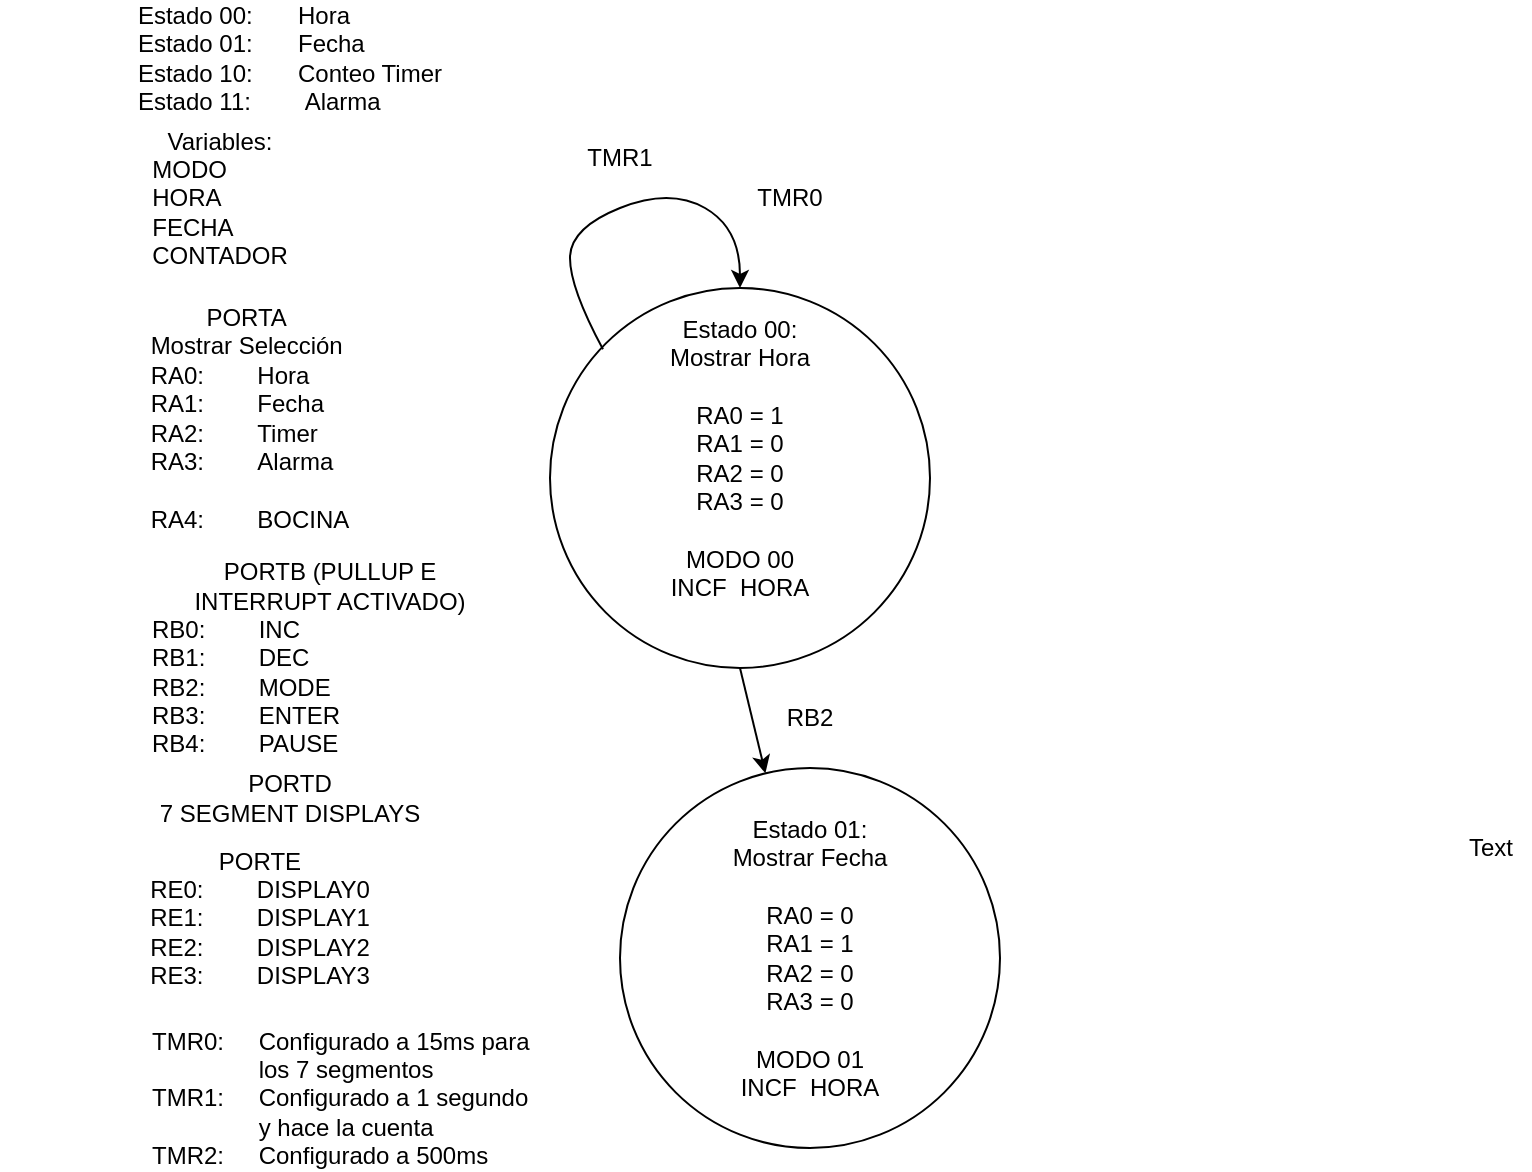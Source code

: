 <mxfile version="16.5.1" type="device" pages="2"><diagram id="Gr_EeppCSbYBgVQfpY1r" name="Main"><mxGraphModel dx="2410" dy="790" grid="1" gridSize="10" guides="1" tooltips="1" connect="1" arrows="1" fold="1" page="1" pageScale="1" pageWidth="827" pageHeight="1169" math="0" shadow="0"><root><mxCell id="0"/><mxCell id="1" parent="0"/><mxCell id="cNRRYEPP5C0ZT_NTlMy7-1" value="" style="ellipse;whiteSpace=wrap;html=1;aspect=fixed;" parent="1" vertex="1"><mxGeometry x="130" y="200" width="190" height="190" as="geometry"/></mxCell><mxCell id="cNRRYEPP5C0ZT_NTlMy7-2" value="Estado 00:&lt;br&gt;Mostrar Hora&lt;br&gt;&lt;br&gt;RA0 = 1&lt;br&gt;RA1 = 0&lt;br&gt;RA2 = 0&lt;br&gt;RA3 = 0&lt;br&gt;&lt;br&gt;MODO 00&lt;br&gt;INCF&amp;nbsp; HORA" style="text;html=1;strokeColor=none;fillColor=none;align=center;verticalAlign=middle;whiteSpace=wrap;rounded=0;" parent="1" vertex="1"><mxGeometry x="160" y="220" width="130" height="130" as="geometry"/></mxCell><mxCell id="cNRRYEPP5C0ZT_NTlMy7-3" value="&lt;div style=&quot;text-align: left&quot;&gt;&lt;span&gt;Estado 00:&lt;/span&gt;&lt;span&gt;&amp;nbsp;&lt;/span&gt;&lt;span style=&quot;white-space: pre&quot;&gt;&#9;&lt;/span&gt;&lt;span&gt;Hora&lt;/span&gt;&lt;/div&gt;&lt;div style=&quot;text-align: left&quot;&gt;&lt;span&gt;Estado 01: &lt;/span&gt;&lt;span style=&quot;white-space: pre&quot;&gt;&#9;&lt;/span&gt;&lt;span&gt;Fecha&lt;/span&gt;&lt;/div&gt;Estado 10:&lt;span style=&quot;white-space: pre&quot;&gt;&#9;&lt;/span&gt;Conteo Timer&lt;br&gt;&lt;div style=&quot;text-align: left&quot;&gt;&lt;span&gt;Estado 11&lt;/span&gt;&lt;span&gt;:&lt;span style=&quot;white-space: pre&quot;&gt;&#9;&lt;/span&gt;&lt;/span&gt;&lt;span&gt;&amp;nbsp;Alarma&lt;/span&gt;&lt;/div&gt;" style="text;html=1;strokeColor=none;fillColor=none;align=center;verticalAlign=middle;whiteSpace=wrap;rounded=0;" parent="1" vertex="1"><mxGeometry x="-145" y="70" width="290" height="30" as="geometry"/></mxCell><mxCell id="cNRRYEPP5C0ZT_NTlMy7-4" value="PORTA&amp;nbsp;&lt;br&gt;&lt;div style=&quot;text-align: left&quot;&gt;&lt;span&gt;Mostrar Selección&lt;/span&gt;&lt;/div&gt;&lt;div style=&quot;text-align: left&quot;&gt;&lt;span&gt;RA0:&lt;/span&gt;&lt;span style=&quot;white-space: pre&quot;&gt;&#9;&lt;/span&gt;&lt;span&gt;Hora&lt;/span&gt;&lt;/div&gt;&lt;div style=&quot;text-align: left&quot;&gt;&lt;span&gt;RA1:&lt;/span&gt;&lt;span style=&quot;white-space: pre&quot;&gt;&#9;&lt;/span&gt;&lt;span&gt;Fecha&lt;/span&gt;&lt;/div&gt;&lt;div style=&quot;text-align: left&quot;&gt;&lt;span&gt;RA2:&amp;nbsp;&lt;/span&gt;&lt;span style=&quot;white-space: pre&quot;&gt;&#9;&lt;/span&gt;&lt;span&gt;Timer&lt;/span&gt;&lt;/div&gt;&lt;div style=&quot;text-align: left&quot;&gt;&lt;span&gt;RA3:&lt;/span&gt;&lt;span style=&quot;white-space: pre&quot;&gt;&#9;&lt;/span&gt;&lt;span&gt;Alarma&lt;/span&gt;&lt;/div&gt;&lt;div style=&quot;text-align: left&quot;&gt;&lt;span&gt;&lt;br&gt;&lt;/span&gt;&lt;/div&gt;&lt;div style=&quot;text-align: left&quot;&gt;RA4:&amp;nbsp;&lt;span style=&quot;white-space: pre&quot;&gt;&#9;&lt;/span&gt;BOCINA&lt;/div&gt;" style="text;html=1;strokeColor=none;fillColor=none;align=center;verticalAlign=middle;whiteSpace=wrap;rounded=0;" parent="1" vertex="1"><mxGeometry x="-100" y="250" width="160" height="30" as="geometry"/></mxCell><mxCell id="cNRRYEPP5C0ZT_NTlMy7-6" value="Variables:&lt;br&gt;&lt;div style=&quot;text-align: left&quot;&gt;&lt;span&gt;MODO&amp;nbsp;&lt;/span&gt;&lt;/div&gt;&lt;div style=&quot;text-align: left&quot;&gt;&lt;span&gt;HORA&lt;/span&gt;&lt;/div&gt;&lt;div style=&quot;text-align: left&quot;&gt;&lt;span&gt;FECHA&lt;/span&gt;&lt;/div&gt;&lt;div style=&quot;text-align: left&quot;&gt;&lt;span&gt;CONTADOR&lt;/span&gt;&lt;/div&gt;" style="text;html=1;strokeColor=none;fillColor=none;align=center;verticalAlign=middle;whiteSpace=wrap;rounded=0;" parent="1" vertex="1"><mxGeometry x="-90" y="140" width="110" height="30" as="geometry"/></mxCell><mxCell id="cNRRYEPP5C0ZT_NTlMy7-7" value="PORTB (PULLUP E INTERRUPT ACTIVADO)&lt;br&gt;&lt;div style=&quot;text-align: left&quot;&gt;&lt;span&gt;RB0:&lt;/span&gt;&lt;span style=&quot;white-space: pre&quot;&gt;&#9;&lt;/span&gt;&lt;span&gt;INC&lt;/span&gt;&lt;/div&gt;&lt;div style=&quot;text-align: left&quot;&gt;&lt;span&gt;RB1:&lt;/span&gt;&lt;span style=&quot;white-space: pre&quot;&gt;&#9;&lt;/span&gt;&lt;span&gt;DEC&lt;br&gt;RB2:&lt;span style=&quot;white-space: pre&quot;&gt;&#9;&lt;/span&gt;MODE&lt;/span&gt;&lt;/div&gt;&lt;div style=&quot;text-align: left&quot;&gt;&lt;span&gt;RB3:&lt;/span&gt;&lt;span style=&quot;white-space: pre&quot;&gt;&#9;&lt;/span&gt;&lt;span&gt;ENTER&lt;/span&gt;&lt;/div&gt;&lt;div style=&quot;text-align: left&quot;&gt;&lt;span&gt;RB4:&lt;/span&gt;&lt;span style=&quot;white-space: pre&quot;&gt;&#9;&lt;/span&gt;&lt;span&gt;PAUSE&lt;/span&gt;&lt;/div&gt;" style="text;html=1;strokeColor=none;fillColor=none;align=center;verticalAlign=middle;whiteSpace=wrap;rounded=0;" parent="1" vertex="1"><mxGeometry x="-70" y="340" width="180" height="90" as="geometry"/></mxCell><mxCell id="cNRRYEPP5C0ZT_NTlMy7-8" value="PORTD&lt;br&gt;7 SEGMENT DISPLAYS" style="text;html=1;strokeColor=none;fillColor=none;align=center;verticalAlign=middle;whiteSpace=wrap;rounded=0;" parent="1" vertex="1"><mxGeometry x="-90" y="430" width="180" height="50" as="geometry"/></mxCell><mxCell id="cNRRYEPP5C0ZT_NTlMy7-10" value="PORTE&lt;br&gt;&lt;div style=&quot;text-align: left&quot;&gt;&lt;span&gt;RE0:&lt;/span&gt;&lt;span style=&quot;white-space: pre&quot;&gt;&#9;&lt;/span&gt;&lt;span&gt;DISPLAY0&lt;/span&gt;&lt;/div&gt;&lt;div style=&quot;text-align: left&quot;&gt;&lt;span&gt;RE1:&lt;/span&gt;&lt;span style=&quot;white-space: pre&quot;&gt;&#9;&lt;/span&gt;&lt;span&gt;DISPLAY1&lt;/span&gt;&lt;/div&gt;&lt;div style=&quot;text-align: left&quot;&gt;&lt;span&gt;RE2:&lt;/span&gt;&lt;span style=&quot;white-space: pre&quot;&gt;&#9;&lt;/span&gt;&lt;span&gt;DISPLAY2&lt;/span&gt;&lt;/div&gt;&lt;div style=&quot;text-align: left&quot;&gt;&lt;span&gt;RE3:&lt;/span&gt;&lt;span style=&quot;white-space: pre&quot;&gt;&#9;&lt;/span&gt;&lt;span&gt;DISPLAY3&lt;/span&gt;&lt;/div&gt;" style="text;html=1;strokeColor=none;fillColor=none;align=center;verticalAlign=middle;whiteSpace=wrap;rounded=0;" parent="1" vertex="1"><mxGeometry x="-110" y="480" width="190" height="70" as="geometry"/></mxCell><mxCell id="cNRRYEPP5C0ZT_NTlMy7-12" value="" style="ellipse;whiteSpace=wrap;html=1;aspect=fixed;" parent="1" vertex="1"><mxGeometry x="165" y="440" width="190" height="190" as="geometry"/></mxCell><mxCell id="cNRRYEPP5C0ZT_NTlMy7-13" value="" style="endArrow=classic;html=1;rounded=0;exitX=0.5;exitY=1;exitDx=0;exitDy=0;" parent="1" source="cNRRYEPP5C0ZT_NTlMy7-1" target="cNRRYEPP5C0ZT_NTlMy7-12" edge="1"><mxGeometry width="50" height="50" relative="1" as="geometry"><mxPoint x="280" y="370" as="sourcePoint"/><mxPoint x="330" y="320" as="targetPoint"/></mxGeometry></mxCell><mxCell id="cNRRYEPP5C0ZT_NTlMy7-15" value="RB2" style="text;html=1;strokeColor=none;fillColor=none;align=center;verticalAlign=middle;whiteSpace=wrap;rounded=0;" parent="1" vertex="1"><mxGeometry x="230" y="400" width="60" height="30" as="geometry"/></mxCell><mxCell id="cNRRYEPP5C0ZT_NTlMy7-17" value="" style="curved=1;endArrow=classic;html=1;rounded=0;entryX=0.5;entryY=0;entryDx=0;entryDy=0;exitX=-0.027;exitY=0.082;exitDx=0;exitDy=0;exitPerimeter=0;" parent="1" source="cNRRYEPP5C0ZT_NTlMy7-2" target="cNRRYEPP5C0ZT_NTlMy7-1" edge="1"><mxGeometry width="50" height="50" relative="1" as="geometry"><mxPoint x="160" y="220" as="sourcePoint"/><mxPoint x="220" y="170" as="targetPoint"/><Array as="points"><mxPoint x="140" y="200"/><mxPoint x="140" y="170"/><mxPoint x="190" y="150"/><mxPoint x="225" y="170"/></Array></mxGeometry></mxCell><mxCell id="cNRRYEPP5C0ZT_NTlMy7-18" value="TMR1" style="text;html=1;strokeColor=none;fillColor=none;align=center;verticalAlign=middle;whiteSpace=wrap;rounded=0;" parent="1" vertex="1"><mxGeometry x="135" y="120" width="60" height="30" as="geometry"/></mxCell><mxCell id="cNRRYEPP5C0ZT_NTlMy7-19" value="&lt;div style=&quot;text-align: left&quot;&gt;&lt;span&gt;TMR0:&lt;/span&gt;&lt;span style=&quot;white-space: pre&quot;&gt;&#9;&lt;/span&gt;&lt;span&gt;Configurado a 15ms para &lt;span style=&quot;white-space: pre&quot;&gt;&#9;&lt;/span&gt;&lt;span style=&quot;white-space: pre&quot;&gt;&#9;&lt;/span&gt;los 7 segmentos&lt;/span&gt;&lt;/div&gt;&lt;div style=&quot;text-align: left&quot;&gt;&lt;span&gt;TMR1:&lt;/span&gt;&lt;span style=&quot;white-space: pre&quot;&gt;&#9;&lt;/span&gt;&lt;span&gt;Configurado a 1 segundo &lt;span style=&quot;white-space: pre&quot;&gt;&#9;&lt;/span&gt;&lt;span style=&quot;white-space: pre&quot;&gt;&#9;&lt;/span&gt;y hace la cuenta&lt;/span&gt;&lt;/div&gt;&lt;div style=&quot;text-align: left&quot;&gt;&lt;span&gt;TMR2:&lt;/span&gt;&lt;span style=&quot;white-space: pre&quot;&gt;&#9;&lt;/span&gt;&lt;span&gt;Configurado a 500ms&lt;/span&gt;&lt;/div&gt;" style="text;html=1;strokeColor=none;fillColor=none;align=center;verticalAlign=middle;whiteSpace=wrap;rounded=0;" parent="1" vertex="1"><mxGeometry x="-70" y="580" width="200" height="50" as="geometry"/></mxCell><mxCell id="cNRRYEPP5C0ZT_NTlMy7-20" value="Estado 01:&lt;br&gt;Mostrar Fecha&lt;br&gt;&lt;br&gt;RA0 = 0&lt;br&gt;RA1 = 1&lt;br&gt;RA2 = 0&lt;br&gt;RA3 = 0&lt;br&gt;&lt;br&gt;MODO 01&lt;br&gt;INCF&amp;nbsp; HORA" style="text;html=1;strokeColor=none;fillColor=none;align=center;verticalAlign=middle;whiteSpace=wrap;rounded=0;" parent="1" vertex="1"><mxGeometry x="195" y="470" width="130" height="130" as="geometry"/></mxCell><mxCell id="cNRRYEPP5C0ZT_NTlMy7-23" value="TMR0" style="text;html=1;strokeColor=none;fillColor=none;align=center;verticalAlign=middle;whiteSpace=wrap;rounded=0;" parent="1" vertex="1"><mxGeometry x="220" y="140" width="60" height="30" as="geometry"/></mxCell><mxCell id="nHlx8_g9PMwMy-zynzCO-1" value="Text" style="text;html=1;align=center;verticalAlign=middle;resizable=0;points=[];autosize=1;strokeColor=none;fillColor=none;" parent="1" vertex="1"><mxGeometry x="580" y="470" width="40" height="20" as="geometry"/></mxCell></root></mxGraphModel></diagram><diagram id="HKA0v94JL3JW4DTDYr9N" name="7 Segment Display"><mxGraphModel dx="607" dy="790" grid="1" gridSize="10" guides="1" tooltips="1" connect="1" arrows="1" fold="1" page="1" pageScale="1" pageWidth="827" pageHeight="1169" math="0" shadow="0"><root><mxCell id="li6h-Ig_jES5MUSbyXgH-0"/><mxCell id="li6h-Ig_jES5MUSbyXgH-1" parent="li6h-Ig_jES5MUSbyXgH-0"/><mxCell id="aTTwHtgDtKmCL8rtAwbS-0" value="" style="ellipse;whiteSpace=wrap;html=1;aspect=fixed;" vertex="1" parent="li6h-Ig_jES5MUSbyXgH-1"><mxGeometry x="90" y="40" width="190" height="190" as="geometry"/></mxCell><mxCell id="aTTwHtgDtKmCL8rtAwbS-1" value="Estado 00:&lt;br&gt;7 Segment Display 0&lt;br&gt;&lt;br&gt;BAN1 = 0&lt;br&gt;BAN0 = 0&lt;br&gt;&lt;br&gt;BSF&lt;span&gt;&#9;&lt;/span&gt;&lt;span&gt;&#9;&lt;/span&gt;RE0&lt;br&gt;BCF&lt;span&gt;&#9;&lt;/span&gt;&lt;span&gt;&#9;&lt;/span&gt;RE1&lt;br&gt;BCF&lt;span&gt;&#9;&lt;/span&gt;&lt;span&gt;&#9;&lt;/span&gt;RE2&lt;br&gt;BCF&lt;span&gt;&#9;&lt;/span&gt;&lt;span&gt;&#9;&lt;/span&gt;RC7" style="text;html=1;strokeColor=none;fillColor=none;align=center;verticalAlign=middle;whiteSpace=wrap;rounded=0;" vertex="1" parent="li6h-Ig_jES5MUSbyXgH-1"><mxGeometry x="120" y="60" width="130" height="130" as="geometry"/></mxCell><mxCell id="aTTwHtgDtKmCL8rtAwbS-2" value="" style="ellipse;whiteSpace=wrap;html=1;aspect=fixed;" vertex="1" parent="li6h-Ig_jES5MUSbyXgH-1"><mxGeometry x="130" y="280" width="190" height="190" as="geometry"/></mxCell><mxCell id="aTTwHtgDtKmCL8rtAwbS-3" value="" style="endArrow=classic;html=1;rounded=0;exitX=0.5;exitY=1;exitDx=0;exitDy=0;entryX=0.5;entryY=0;entryDx=0;entryDy=0;" edge="1" parent="li6h-Ig_jES5MUSbyXgH-1" source="aTTwHtgDtKmCL8rtAwbS-0" target="aTTwHtgDtKmCL8rtAwbS-2"><mxGeometry width="50" height="50" relative="1" as="geometry"><mxPoint x="230" y="210" as="sourcePoint"/><mxPoint x="280" y="160" as="targetPoint"/></mxGeometry></mxCell><mxCell id="aTTwHtgDtKmCL8rtAwbS-4" value="BAN0" style="text;html=1;strokeColor=none;fillColor=none;align=center;verticalAlign=middle;whiteSpace=wrap;rounded=0;" vertex="1" parent="li6h-Ig_jES5MUSbyXgH-1"><mxGeometry x="210" y="240" width="60" height="30" as="geometry"/></mxCell><mxCell id="aTTwHtgDtKmCL8rtAwbS-6" value="" style="ellipse;whiteSpace=wrap;html=1;aspect=fixed;" vertex="1" parent="li6h-Ig_jES5MUSbyXgH-1"><mxGeometry x="450" y="280" width="190" height="190" as="geometry"/></mxCell><mxCell id="aTTwHtgDtKmCL8rtAwbS-7" value="" style="ellipse;whiteSpace=wrap;html=1;aspect=fixed;" vertex="1" parent="li6h-Ig_jES5MUSbyXgH-1"><mxGeometry x="410" y="40" width="190" height="190" as="geometry"/></mxCell><mxCell id="aTTwHtgDtKmCL8rtAwbS-8" value="&lt;span style=&quot;color: rgb(0 , 0 , 0) ; font-family: &amp;#34;helvetica&amp;#34; ; font-size: 12px ; font-style: normal ; font-weight: 400 ; letter-spacing: normal ; text-align: center ; text-indent: 0px ; text-transform: none ; word-spacing: 0px ; background-color: rgb(248 , 249 , 250) ; display: inline ; float: none&quot;&gt;7 Segment&amp;nbsp;&lt;/span&gt;" style="text;whiteSpace=wrap;html=1;" vertex="1" parent="li6h-Ig_jES5MUSbyXgH-1"><mxGeometry x="10" y="10" width="90" height="30" as="geometry"/></mxCell><mxCell id="aTTwHtgDtKmCL8rtAwbS-9" value="Estado 01:&lt;br&gt;7 Segment Display 1&lt;br&gt;&lt;br&gt;BAN0 = 1&lt;br&gt;BAN1 = 0&lt;br&gt;&lt;br&gt;BCF&lt;span&gt;&#9;&lt;/span&gt;&lt;span&gt;&#9;&lt;/span&gt;RE0&lt;br&gt;BSF&lt;span&gt;&#9;&lt;/span&gt;&lt;span&gt;&#9;&lt;/span&gt;RE1&lt;br&gt;BCF&lt;span&gt;&#9;&lt;/span&gt;&lt;span&gt;&#9;&lt;/span&gt;RE2&lt;br&gt;BCF&lt;span&gt;&#9;&lt;/span&gt;&lt;span&gt;&#9;&lt;/span&gt;RC7" style="text;html=1;strokeColor=none;fillColor=none;align=center;verticalAlign=middle;whiteSpace=wrap;rounded=0;" vertex="1" parent="li6h-Ig_jES5MUSbyXgH-1"><mxGeometry x="160" y="300" width="130" height="130" as="geometry"/></mxCell><mxCell id="aTTwHtgDtKmCL8rtAwbS-10" value="Estado 10:&lt;br&gt;7 Segment Display 2&lt;br&gt;&lt;br&gt;BAN0 = 1&lt;br&gt;BAN1 = 0&lt;br&gt;&lt;br&gt;BCF&lt;span&gt;&#9;&lt;/span&gt;&lt;span&gt;&#9;&lt;/span&gt;RE0&lt;br&gt;BCF&lt;span&gt;&#9;&lt;/span&gt;&lt;span&gt;&#9;&lt;/span&gt;RE1&lt;br&gt;BSF&lt;span&gt;&#9;&lt;/span&gt;&lt;span&gt;&#9;&lt;/span&gt;RE2&lt;br&gt;BCF&lt;span&gt;&#9;&lt;/span&gt;&lt;span&gt;&#9;&lt;/span&gt;RC7" style="text;html=1;strokeColor=none;fillColor=none;align=center;verticalAlign=middle;whiteSpace=wrap;rounded=0;" vertex="1" parent="li6h-Ig_jES5MUSbyXgH-1"><mxGeometry x="480" y="300" width="130" height="130" as="geometry"/></mxCell><mxCell id="aTTwHtgDtKmCL8rtAwbS-11" value="" style="endArrow=classic;html=1;rounded=0;exitX=1;exitY=0.5;exitDx=0;exitDy=0;entryX=0;entryY=0.5;entryDx=0;entryDy=0;" edge="1" parent="li6h-Ig_jES5MUSbyXgH-1" source="aTTwHtgDtKmCL8rtAwbS-2" target="aTTwHtgDtKmCL8rtAwbS-6"><mxGeometry width="50" height="50" relative="1" as="geometry"><mxPoint x="345" y="338.29" as="sourcePoint"/><mxPoint x="359.737" y="391.711" as="targetPoint"/></mxGeometry></mxCell><mxCell id="aTTwHtgDtKmCL8rtAwbS-12" value="BAN1" style="text;html=1;strokeColor=none;fillColor=none;align=center;verticalAlign=middle;whiteSpace=wrap;rounded=0;" vertex="1" parent="li6h-Ig_jES5MUSbyXgH-1"><mxGeometry x="344" y="350" width="60" height="30" as="geometry"/></mxCell><mxCell id="aTTwHtgDtKmCL8rtAwbS-13" value="Estado 11:&lt;br&gt;7 Segment Display 3&lt;br&gt;&lt;br&gt;BAN0 = 1&lt;br&gt;BAN1 = 1&lt;br&gt;&lt;br&gt;BCF&lt;span&gt;&#9;&lt;/span&gt;&lt;span&gt;&#9;&lt;/span&gt;RE0&lt;br&gt;BCF&lt;span&gt;&#9;&lt;/span&gt;&lt;span&gt;&#9;&lt;/span&gt;RE1&lt;br&gt;BCF&lt;span&gt;&#9;&lt;/span&gt;&lt;span&gt;&#9;&lt;/span&gt;RE2&lt;br&gt;BSF&lt;span&gt;&#9;&lt;/span&gt;&lt;span&gt;&#9;&lt;/span&gt;RC7" style="text;html=1;strokeColor=none;fillColor=none;align=center;verticalAlign=middle;whiteSpace=wrap;rounded=0;" vertex="1" parent="li6h-Ig_jES5MUSbyXgH-1"><mxGeometry x="440" y="70" width="130" height="130" as="geometry"/></mxCell><mxCell id="aTTwHtgDtKmCL8rtAwbS-14" value="" style="endArrow=classic;html=1;rounded=0;exitX=0.5;exitY=0;exitDx=0;exitDy=0;entryX=0.5;entryY=1;entryDx=0;entryDy=0;" edge="1" parent="li6h-Ig_jES5MUSbyXgH-1" source="aTTwHtgDtKmCL8rtAwbS-6" target="aTTwHtgDtKmCL8rtAwbS-7"><mxGeometry width="50" height="50" relative="1" as="geometry"><mxPoint x="570" y="250" as="sourcePoint"/><mxPoint x="780" y="250" as="targetPoint"/></mxGeometry></mxCell><mxCell id="aTTwHtgDtKmCL8rtAwbS-15" value="" style="endArrow=classic;html=1;rounded=0;exitX=0;exitY=0.5;exitDx=0;exitDy=0;entryX=1;entryY=0.5;entryDx=0;entryDy=0;" edge="1" parent="li6h-Ig_jES5MUSbyXgH-1" source="aTTwHtgDtKmCL8rtAwbS-7" target="aTTwHtgDtKmCL8rtAwbS-0"><mxGeometry width="50" height="50" relative="1" as="geometry"><mxPoint x="340" y="395" as="sourcePoint"/><mxPoint x="550" y="395" as="targetPoint"/></mxGeometry></mxCell><mxCell id="aTTwHtgDtKmCL8rtAwbS-16" value="BAN0" style="text;html=1;strokeColor=none;fillColor=none;align=center;verticalAlign=middle;whiteSpace=wrap;rounded=0;" vertex="1" parent="li6h-Ig_jES5MUSbyXgH-1"><mxGeometry x="290" y="100" width="60" height="30" as="geometry"/></mxCell><mxCell id="aTTwHtgDtKmCL8rtAwbS-17" value="BAN1" style="text;html=1;strokeColor=none;fillColor=none;align=center;verticalAlign=middle;whiteSpace=wrap;rounded=0;" vertex="1" parent="li6h-Ig_jES5MUSbyXgH-1"><mxGeometry x="540" y="230" width="60" height="30" as="geometry"/></mxCell></root></mxGraphModel></diagram></mxfile>